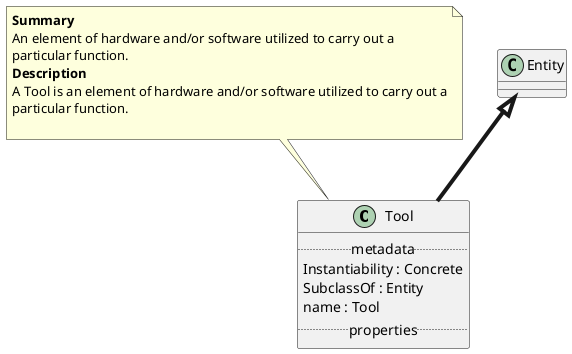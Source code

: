 @startuml
class Tool {
.. metadata ..
    Instantiability : Concrete
    SubclassOf : Entity
    name : Tool
.. properties ..
}
note top of Tool
<b>Summary</b>
An element of hardware and/or software utilized to carry out a
particular function.
<b>Description</b>
A Tool is an element of hardware and/or software utilized to carry out a
particular function.

end note
"Entity" <|-[thickness=4]- "Tool"
@enduml
